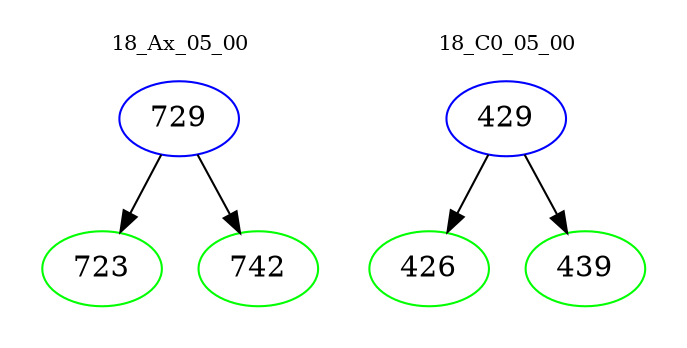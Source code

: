 digraph{
subgraph cluster_0 {
color = white
label = "18_Ax_05_00";
fontsize=10;
T0_729 [label="729", color="blue"]
T0_729 -> T0_723 [color="black"]
T0_723 [label="723", color="green"]
T0_729 -> T0_742 [color="black"]
T0_742 [label="742", color="green"]
}
subgraph cluster_1 {
color = white
label = "18_C0_05_00";
fontsize=10;
T1_429 [label="429", color="blue"]
T1_429 -> T1_426 [color="black"]
T1_426 [label="426", color="green"]
T1_429 -> T1_439 [color="black"]
T1_439 [label="439", color="green"]
}
}
